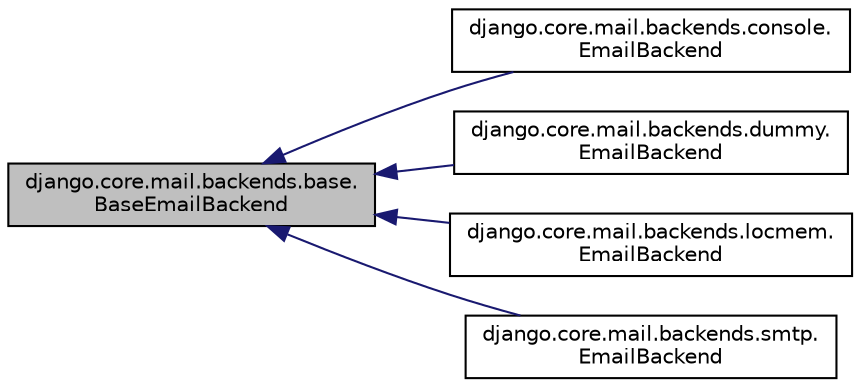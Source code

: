 digraph "django.core.mail.backends.base.BaseEmailBackend"
{
 // LATEX_PDF_SIZE
  edge [fontname="Helvetica",fontsize="10",labelfontname="Helvetica",labelfontsize="10"];
  node [fontname="Helvetica",fontsize="10",shape=record];
  rankdir="LR";
  Node1 [label="django.core.mail.backends.base.\lBaseEmailBackend",height=0.2,width=0.4,color="black", fillcolor="grey75", style="filled", fontcolor="black",tooltip=" "];
  Node1 -> Node2 [dir="back",color="midnightblue",fontsize="10",style="solid"];
  Node2 [label="django.core.mail.backends.console.\lEmailBackend",height=0.2,width=0.4,color="black", fillcolor="white", style="filled",URL="$classdjango_1_1core_1_1mail_1_1backends_1_1console_1_1_email_backend.html",tooltip=" "];
  Node1 -> Node3 [dir="back",color="midnightblue",fontsize="10",style="solid"];
  Node3 [label="django.core.mail.backends.dummy.\lEmailBackend",height=0.2,width=0.4,color="black", fillcolor="white", style="filled",URL="$classdjango_1_1core_1_1mail_1_1backends_1_1dummy_1_1_email_backend.html",tooltip=" "];
  Node1 -> Node4 [dir="back",color="midnightblue",fontsize="10",style="solid"];
  Node4 [label="django.core.mail.backends.locmem.\lEmailBackend",height=0.2,width=0.4,color="black", fillcolor="white", style="filled",URL="$classdjango_1_1core_1_1mail_1_1backends_1_1locmem_1_1_email_backend.html",tooltip=" "];
  Node1 -> Node5 [dir="back",color="midnightblue",fontsize="10",style="solid"];
  Node5 [label="django.core.mail.backends.smtp.\lEmailBackend",height=0.2,width=0.4,color="black", fillcolor="white", style="filled",URL="$classdjango_1_1core_1_1mail_1_1backends_1_1smtp_1_1_email_backend.html",tooltip=" "];
}
